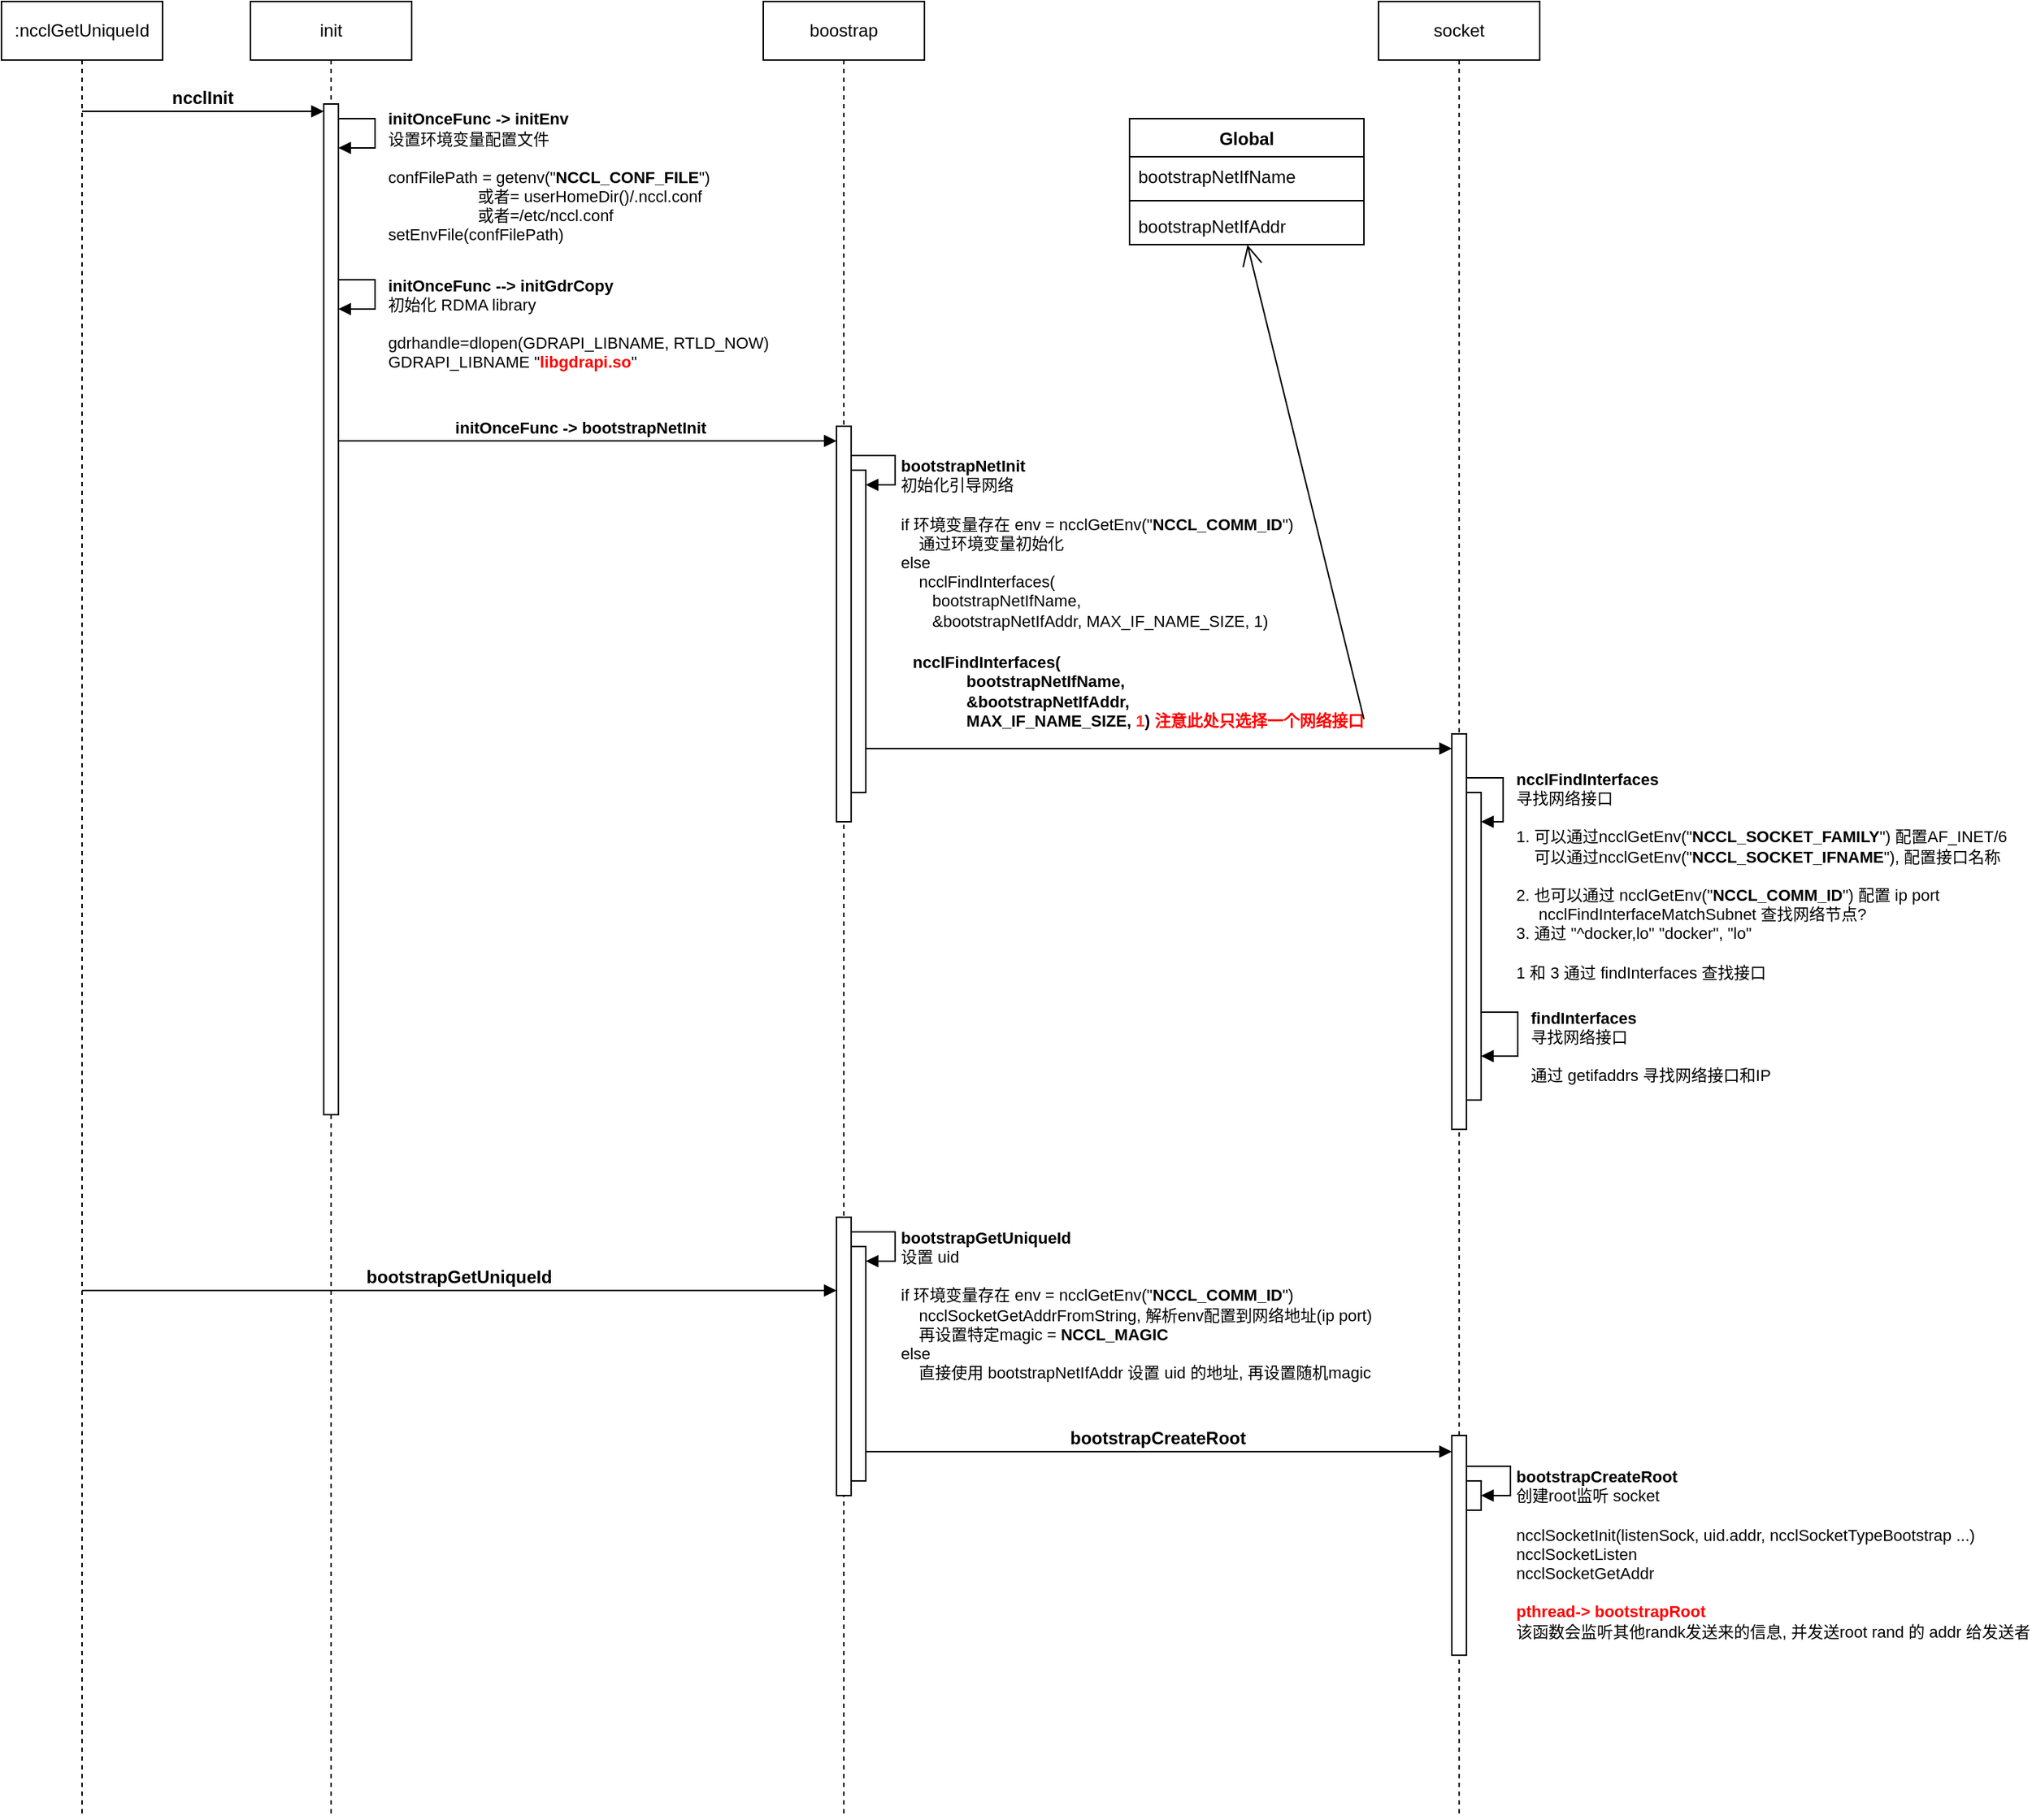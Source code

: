 <mxfile version="24.8.6">
  <diagram name="第 1 页" id="14320MnJ35V0SEXqATan">
    <mxGraphModel dx="1042" dy="627" grid="1" gridSize="10" guides="1" tooltips="1" connect="1" arrows="1" fold="1" page="1" pageScale="1" pageWidth="827" pageHeight="1169" math="0" shadow="0">
      <root>
        <mxCell id="0" />
        <mxCell id="1" parent="0" />
        <mxCell id="3jdIEwmyyq-ADLU8jooS-9" value=":&lt;span style=&quot;text-align: left;&quot;&gt;ncclGetUniqueId&lt;/span&gt;" style="shape=umlLifeline;perimeter=lifelinePerimeter;whiteSpace=wrap;html=1;container=1;dropTarget=0;collapsible=0;recursiveResize=0;outlineConnect=0;portConstraint=eastwest;newEdgeStyle={&quot;curved&quot;:0,&quot;rounded&quot;:0};" parent="1" vertex="1">
          <mxGeometry x="10" y="40" width="110" height="1240" as="geometry" />
        </mxCell>
        <mxCell id="3jdIEwmyyq-ADLU8jooS-10" value="&lt;span style=&quot;text-align: left;&quot;&gt;init&lt;/span&gt;" style="shape=umlLifeline;perimeter=lifelinePerimeter;whiteSpace=wrap;html=1;container=1;dropTarget=0;collapsible=0;recursiveResize=0;outlineConnect=0;portConstraint=eastwest;newEdgeStyle={&quot;curved&quot;:0,&quot;rounded&quot;:0};" parent="1" vertex="1">
          <mxGeometry x="180" y="40" width="110" height="1240" as="geometry" />
        </mxCell>
        <mxCell id="3jdIEwmyyq-ADLU8jooS-12" value="" style="html=1;points=[[0,0,0,0,5],[0,1,0,0,-5],[1,0,0,0,5],[1,1,0,0,-5]];perimeter=orthogonalPerimeter;outlineConnect=0;targetShapes=umlLifeline;portConstraint=eastwest;newEdgeStyle={&quot;curved&quot;:0,&quot;rounded&quot;:0};" parent="3jdIEwmyyq-ADLU8jooS-10" vertex="1">
          <mxGeometry x="50" y="70" width="10" height="690" as="geometry" />
        </mxCell>
        <mxCell id="3jdIEwmyyq-ADLU8jooS-13" value="&lt;b&gt;initOnceFunc -&amp;gt; initEnv&lt;/b&gt;&lt;br&gt;&lt;div&gt;设置环境变量配置文件&lt;/div&gt;&lt;div&gt;&lt;br&gt;&lt;/div&gt;&lt;div&gt;confFilePath = getenv(&quot;&lt;b&gt;NCCL_CONF_FILE&lt;/b&gt;&quot;)&lt;/div&gt;&lt;div&gt;&amp;nbsp; &amp;nbsp; &amp;nbsp; &amp;nbsp; &amp;nbsp; &amp;nbsp; &amp;nbsp; &amp;nbsp; &amp;nbsp; &amp;nbsp; 或者= userHomeDir()/.nccl.conf&lt;/div&gt;&lt;div&gt;&amp;nbsp; &amp;nbsp; &amp;nbsp; &amp;nbsp; &amp;nbsp; &amp;nbsp; &amp;nbsp; &amp;nbsp; &amp;nbsp; &amp;nbsp; 或者=/etc/nccl.conf&lt;/div&gt;&lt;div&gt;setEnvFile(confFilePath)&lt;/div&gt;" style="html=1;align=left;spacingLeft=2;endArrow=block;rounded=0;edgeStyle=orthogonalEdgeStyle;curved=0;rounded=0;" parent="3jdIEwmyyq-ADLU8jooS-10" target="3jdIEwmyyq-ADLU8jooS-12" edge="1">
          <mxGeometry x="0.286" y="21" relative="1" as="geometry">
            <mxPoint x="60" y="80" as="sourcePoint" />
            <Array as="points">
              <mxPoint x="85" y="80" />
              <mxPoint x="85" y="100" />
            </Array>
            <mxPoint x="70" y="100" as="targetPoint" />
            <mxPoint x="5" y="-1" as="offset" />
          </mxGeometry>
        </mxCell>
        <mxCell id="3jdIEwmyyq-ADLU8jooS-11" value="&lt;span style=&quot;font-size: 12px; text-align: left; text-wrap: wrap; background-color: rgb(251, 251, 251);&quot;&gt;&lt;b&gt;ncclInit&lt;/b&gt;&lt;/span&gt;" style="html=1;verticalAlign=bottom;endArrow=block;curved=0;rounded=0;entryX=0;entryY=0;entryDx=0;entryDy=5;entryPerimeter=0;" parent="1" source="3jdIEwmyyq-ADLU8jooS-9" target="3jdIEwmyyq-ADLU8jooS-12" edge="1">
          <mxGeometry x="-0.004" width="80" relative="1" as="geometry">
            <mxPoint x="70" y="200" as="sourcePoint" />
            <mxPoint x="150" y="200" as="targetPoint" />
            <Array as="points">
              <mxPoint x="65" y="115" />
            </Array>
            <mxPoint as="offset" />
          </mxGeometry>
        </mxCell>
        <mxCell id="3jdIEwmyyq-ADLU8jooS-18" value="&lt;div&gt;&lt;b&gt;initOnceFunc --&amp;gt; initGdrCopy&lt;br&gt;&lt;/b&gt;初始化 RDMA library&lt;/div&gt;&lt;div&gt;&lt;br&gt;&lt;/div&gt;&lt;div&gt;gdrhandle=dlopen(GDRAPI_LIBNAME, RTLD_NOW)&lt;br&gt;GDRAPI_LIBNAME&amp;nbsp;&quot;&lt;b&gt;&lt;font color=&quot;#ff0000&quot;&gt;libgdrapi.so&lt;/font&gt;&lt;/b&gt;&quot;&lt;/div&gt;" style="html=1;align=left;spacingLeft=2;endArrow=block;rounded=0;edgeStyle=orthogonalEdgeStyle;curved=0;rounded=0;" parent="1" edge="1">
          <mxGeometry x="0.286" y="11" relative="1" as="geometry">
            <mxPoint x="240" y="230" as="sourcePoint" />
            <Array as="points">
              <mxPoint x="265" y="230" />
              <mxPoint x="265" y="250" />
            </Array>
            <mxPoint x="240" y="250" as="targetPoint" />
            <mxPoint x="5" y="-1" as="offset" />
          </mxGeometry>
        </mxCell>
        <mxCell id="3jdIEwmyyq-ADLU8jooS-21" value="&lt;b&gt;bootstrapNetInit&lt;/b&gt;&lt;br&gt;&lt;div&gt;初始化引导网络&lt;/div&gt;&lt;div&gt;&lt;br&gt;&lt;/div&gt;&lt;div&gt;&lt;div&gt;if 环境变量存在 env = ncclGetEnv(&quot;&lt;b&gt;NCCL_COMM_ID&lt;/b&gt;&quot;)&amp;nbsp;&lt;/div&gt;&lt;div&gt;&amp;nbsp; &amp;nbsp; 通过环境变量初始化&lt;/div&gt;&lt;div&gt;else&amp;nbsp;&lt;br&gt;&amp;nbsp; &amp;nbsp;&amp;nbsp;ncclFindInterfaces(&lt;br&gt;&amp;nbsp; &amp;nbsp; &amp;nbsp; &amp;nbsp;bootstrapNetIfName, &lt;br&gt;&amp;nbsp; &amp;nbsp; &amp;nbsp; &amp;nbsp;&amp;amp;bootstrapNetIfAddr, MAX_IF_NAME_SIZE, 1)&lt;/div&gt;&lt;/div&gt;" style="html=1;align=left;spacingLeft=2;endArrow=block;rounded=0;edgeStyle=orthogonalEdgeStyle;curved=0;rounded=0;" parent="1" target="3jdIEwmyyq-ADLU8jooS-29" edge="1">
          <mxGeometry x="0.429" y="40" relative="1" as="geometry">
            <mxPoint x="590" y="350" as="sourcePoint" />
            <Array as="points">
              <mxPoint x="620" y="350" />
              <mxPoint x="620" y="370" />
            </Array>
            <mxPoint x="590" y="370" as="targetPoint" />
            <mxPoint as="offset" />
          </mxGeometry>
        </mxCell>
        <mxCell id="3jdIEwmyyq-ADLU8jooS-22" value="&lt;span style=&quot;text-align: left;&quot;&gt;boostrap&lt;/span&gt;" style="shape=umlLifeline;perimeter=lifelinePerimeter;whiteSpace=wrap;html=1;container=1;dropTarget=0;collapsible=0;recursiveResize=0;outlineConnect=0;portConstraint=eastwest;newEdgeStyle={&quot;curved&quot;:0,&quot;rounded&quot;:0};" parent="1" vertex="1">
          <mxGeometry x="530" y="40" width="110" height="1240" as="geometry" />
        </mxCell>
        <mxCell id="3jdIEwmyyq-ADLU8jooS-23" value="" style="html=1;points=[[0,0,0,0,5],[0,1,0,0,-5],[1,0,0,0,5],[1,1,0,0,-5]];perimeter=orthogonalPerimeter;outlineConnect=0;targetShapes=umlLifeline;portConstraint=eastwest;newEdgeStyle={&quot;curved&quot;:0,&quot;rounded&quot;:0};" parent="3jdIEwmyyq-ADLU8jooS-22" vertex="1">
          <mxGeometry x="50" y="290" width="10" height="270" as="geometry" />
        </mxCell>
        <mxCell id="3jdIEwmyyq-ADLU8jooS-29" value="" style="html=1;points=[[0,0,0,0,5],[0,1,0,0,-5],[1,0,0,0,5],[1,1,0,0,-5]];perimeter=orthogonalPerimeter;outlineConnect=0;targetShapes=umlLifeline;portConstraint=eastwest;newEdgeStyle={&quot;curved&quot;:0,&quot;rounded&quot;:0};" parent="3jdIEwmyyq-ADLU8jooS-22" vertex="1">
          <mxGeometry x="60" y="320" width="10" height="220" as="geometry" />
        </mxCell>
        <mxCell id="3jdIEwmyyq-ADLU8jooS-48" value="" style="html=1;points=[[0,0,0,0,5],[0,1,0,0,-5],[1,0,0,0,5],[1,1,0,0,-5]];perimeter=orthogonalPerimeter;outlineConnect=0;targetShapes=umlLifeline;portConstraint=eastwest;newEdgeStyle={&quot;curved&quot;:0,&quot;rounded&quot;:0};" parent="3jdIEwmyyq-ADLU8jooS-22" vertex="1">
          <mxGeometry x="60" y="850" width="10" height="160" as="geometry" />
        </mxCell>
        <mxCell id="3jdIEwmyyq-ADLU8jooS-51" value="" style="html=1;points=[[0,0,0,0,5],[0,1,0,0,-5],[1,0,0,0,5],[1,1,0,0,-5]];perimeter=orthogonalPerimeter;outlineConnect=0;targetShapes=umlLifeline;portConstraint=eastwest;newEdgeStyle={&quot;curved&quot;:0,&quot;rounded&quot;:0};" parent="3jdIEwmyyq-ADLU8jooS-22" vertex="1">
          <mxGeometry x="50" y="830" width="10" height="190" as="geometry" />
        </mxCell>
        <mxCell id="3jdIEwmyyq-ADLU8jooS-26" value="&lt;b style=&quot;text-align: left;&quot;&gt;initOnceFunc -&amp;gt;&amp;nbsp;bootstrapNetInit&lt;/b&gt;" style="html=1;verticalAlign=bottom;endArrow=block;curved=0;rounded=0;" parent="1" target="3jdIEwmyyq-ADLU8jooS-23" edge="1">
          <mxGeometry x="-0.004" width="80" relative="1" as="geometry">
            <mxPoint x="240" y="330" as="sourcePoint" />
            <mxPoint x="405" y="330" as="targetPoint" />
            <Array as="points">
              <mxPoint x="240" y="340" />
            </Array>
            <mxPoint as="offset" />
          </mxGeometry>
        </mxCell>
        <mxCell id="3jdIEwmyyq-ADLU8jooS-27" value="&lt;span style=&quot;text-align: left;&quot;&gt;socket&lt;/span&gt;" style="shape=umlLifeline;perimeter=lifelinePerimeter;whiteSpace=wrap;html=1;container=1;dropTarget=0;collapsible=0;recursiveResize=0;outlineConnect=0;portConstraint=eastwest;newEdgeStyle={&quot;curved&quot;:0,&quot;rounded&quot;:0};" parent="1" vertex="1">
          <mxGeometry x="950" y="40" width="110" height="1240" as="geometry" />
        </mxCell>
        <mxCell id="3jdIEwmyyq-ADLU8jooS-28" value="" style="html=1;points=[[0,0,0,0,5],[0,1,0,0,-5],[1,0,0,0,5],[1,1,0,0,-5]];perimeter=orthogonalPerimeter;outlineConnect=0;targetShapes=umlLifeline;portConstraint=eastwest;newEdgeStyle={&quot;curved&quot;:0,&quot;rounded&quot;:0};" parent="3jdIEwmyyq-ADLU8jooS-27" vertex="1">
          <mxGeometry x="50" y="500" width="10" height="270" as="geometry" />
        </mxCell>
        <mxCell id="3jdIEwmyyq-ADLU8jooS-36" value="" style="html=1;points=[[0,0,0,0,5],[0,1,0,0,-5],[1,0,0,0,5],[1,1,0,0,-5]];perimeter=orthogonalPerimeter;outlineConnect=0;targetShapes=umlLifeline;portConstraint=eastwest;newEdgeStyle={&quot;curved&quot;:0,&quot;rounded&quot;:0};" parent="3jdIEwmyyq-ADLU8jooS-27" vertex="1">
          <mxGeometry x="60" y="540" width="10" height="210" as="geometry" />
        </mxCell>
        <mxCell id="3jdIEwmyyq-ADLU8jooS-52" value="" style="html=1;points=[[0,0,0,0,5],[0,1,0,0,-5],[1,0,0,0,5],[1,1,0,0,-5]];perimeter=orthogonalPerimeter;outlineConnect=0;targetShapes=umlLifeline;portConstraint=eastwest;newEdgeStyle={&quot;curved&quot;:0,&quot;rounded&quot;:0};" parent="3jdIEwmyyq-ADLU8jooS-27" vertex="1">
          <mxGeometry x="50" y="979" width="10" height="150" as="geometry" />
        </mxCell>
        <mxCell id="3jdIEwmyyq-ADLU8jooS-53" value="" style="html=1;points=[[0,0,0,0,5],[0,1,0,0,-5],[1,0,0,0,5],[1,1,0,0,-5]];perimeter=orthogonalPerimeter;outlineConnect=0;targetShapes=umlLifeline;portConstraint=eastwest;newEdgeStyle={&quot;curved&quot;:0,&quot;rounded&quot;:0};" parent="3jdIEwmyyq-ADLU8jooS-27" vertex="1">
          <mxGeometry x="60" y="1010" width="10" height="20" as="geometry" />
        </mxCell>
        <mxCell id="3jdIEwmyyq-ADLU8jooS-54" value="&lt;b&gt;bootstrapCreateRoot&lt;br&gt;&lt;/b&gt;创建root监听 socket&lt;br&gt;&lt;div&gt;&lt;br&gt;&lt;/div&gt;&lt;div&gt;ncclSocketInit(listenSock, uid.addr,&amp;nbsp;ncclSocketTypeBootstrap ...)&lt;br&gt;ncclSocketListen&lt;br&gt;ncclSocketGetAddr&lt;br&gt;&lt;br&gt;&lt;b&gt;&lt;font color=&quot;#ff0000&quot;&gt;pthread-&amp;gt; bootstrapRoot&lt;/font&gt;&amp;nbsp;&lt;/b&gt;&lt;br&gt;该函数会监听其他randk发送来的信息, 并发送root rand 的 addr 给发送者&lt;br&gt;&lt;/div&gt;" style="html=1;align=left;spacingLeft=2;endArrow=block;rounded=0;edgeStyle=orthogonalEdgeStyle;curved=0;rounded=0;" parent="3jdIEwmyyq-ADLU8jooS-27" source="3jdIEwmyyq-ADLU8jooS-52" target="3jdIEwmyyq-ADLU8jooS-53" edge="1">
          <mxGeometry x="0.429" y="40" relative="1" as="geometry">
            <mxPoint x="65" y="990" as="sourcePoint" />
            <Array as="points">
              <mxPoint x="90" y="1000" />
              <mxPoint x="90" y="1020" />
            </Array>
            <mxPoint as="offset" />
          </mxGeometry>
        </mxCell>
        <mxCell id="3jdIEwmyyq-ADLU8jooS-30" value="&lt;span style=&quot;&quot;&gt;&lt;b&gt;ncclFindInterfaces&lt;/b&gt;&lt;/span&gt;&lt;b&gt;(&lt;br&gt;&amp;nbsp; &amp;nbsp; &amp;nbsp; &amp;nbsp; &amp;nbsp; &amp;nbsp; bootstrapNetIfName, &lt;br&gt;&lt;div style=&quot;&quot;&gt;&lt;b&gt;&amp;nbsp; &amp;nbsp; &amp;nbsp; &amp;nbsp; &amp;nbsp; &amp;nbsp; &amp;amp;bootstrapNetIfAddr, &lt;br&gt;&amp;nbsp; &amp;nbsp; &amp;nbsp; &amp;nbsp; &amp;nbsp; &amp;nbsp; MAX_IF_NAME_SIZE, &lt;font color=&quot;#ff3333&quot;&gt;1&lt;/font&gt;) &lt;font color=&quot;#ff0000&quot;&gt;注意此处只选择一个网络接口&lt;/font&gt;&lt;/b&gt;&lt;/div&gt;&lt;/b&gt;" style="html=1;verticalAlign=bottom;endArrow=block;curved=0;rounded=0;align=left;" parent="1" edge="1">
          <mxGeometry x="-0.85" y="10" width="80" relative="1" as="geometry">
            <mxPoint x="600" y="550" as="sourcePoint" />
            <mxPoint x="1000" y="550" as="targetPoint" />
            <Array as="points">
              <mxPoint x="600" y="550" />
            </Array>
            <mxPoint as="offset" />
          </mxGeometry>
        </mxCell>
        <mxCell id="3jdIEwmyyq-ADLU8jooS-33" value="&lt;div&gt;&lt;b&gt;ncclFindInterfaces&lt;/b&gt;&lt;b&gt;&lt;br&gt;&lt;/b&gt;寻找网络接口&lt;/div&gt;&lt;div&gt;&lt;br&gt;&lt;/div&gt;&lt;div&gt;1. 可以通过ncclGetEnv(&quot;&lt;b&gt;NCCL_SOCKET_FAMILY&lt;/b&gt;&quot;) 配置AF_INET/6&amp;nbsp;&lt;br&gt;&amp;nbsp; &amp;nbsp; 可以通过ncclGetEnv(&quot;&lt;b&gt;NCCL_SOCKET_IFNAME&lt;/b&gt;&quot;), 配置接口名称&lt;/div&gt;&lt;div&gt;&amp;nbsp; &amp;nbsp;&amp;nbsp;&lt;br&gt;2. 也可以通过&amp;nbsp;ncclGetEnv(&quot;&lt;b&gt;NCCL_COMM_ID&lt;/b&gt;&quot;) 配置 ip port&lt;br&gt;&amp;nbsp; &amp;nbsp; &amp;nbsp;ncclFindInterfaceMatchSubnet 查找网络节点?&lt;br&gt;3. 通过&amp;nbsp;&quot;^docker,lo&quot; &quot;docker&quot;, &quot;lo&quot;&lt;br&gt;&lt;br&gt;1 和 3 通过&amp;nbsp;findInterfaces 查找接口&amp;nbsp;&lt;br&gt;&lt;br&gt;&lt;br&gt;&lt;/div&gt;" style="html=1;align=left;spacingLeft=2;endArrow=block;rounded=0;edgeStyle=orthogonalEdgeStyle;curved=0;rounded=0;" parent="1" edge="1">
          <mxGeometry x="0.571" y="50" relative="1" as="geometry">
            <mxPoint x="1010" y="570" as="sourcePoint" />
            <Array as="points">
              <mxPoint x="1035" y="570" />
              <mxPoint x="1035" y="600" />
              <mxPoint x="1020" y="600" />
            </Array>
            <mxPoint x="1020" y="600" as="targetPoint" />
            <mxPoint x="5" as="offset" />
          </mxGeometry>
        </mxCell>
        <mxCell id="3jdIEwmyyq-ADLU8jooS-37" value="&lt;div&gt;&lt;b&gt;findInterfaces&lt;/b&gt;&lt;br&gt;寻找网络接口&lt;/div&gt;&lt;div&gt;&lt;br&gt;&lt;/div&gt;&lt;div&gt;通过&amp;nbsp;getifaddrs 寻找网络接口和IP&lt;br&gt;&lt;br&gt;&lt;/div&gt;" style="html=1;align=left;spacingLeft=2;endArrow=block;rounded=0;edgeStyle=orthogonalEdgeStyle;curved=0;rounded=0;" parent="1" edge="1">
          <mxGeometry x="0.375" y="-5" relative="1" as="geometry">
            <mxPoint x="1020" y="730" as="sourcePoint" />
            <Array as="points">
              <mxPoint x="1045" y="730" />
              <mxPoint x="1045" y="760" />
            </Array>
            <mxPoint x="1020" y="760" as="targetPoint" />
            <mxPoint x="5" y="5" as="offset" />
          </mxGeometry>
        </mxCell>
        <mxCell id="3jdIEwmyyq-ADLU8jooS-38" value="Global" style="swimlane;fontStyle=1;align=center;verticalAlign=top;childLayout=stackLayout;horizontal=1;startSize=26;horizontalStack=0;resizeParent=1;resizeParentMax=0;resizeLast=0;collapsible=1;marginBottom=0;whiteSpace=wrap;html=1;" parent="1" vertex="1">
          <mxGeometry x="780" y="120" width="160" height="86" as="geometry" />
        </mxCell>
        <mxCell id="3jdIEwmyyq-ADLU8jooS-39" value="bootstrapNetIfName" style="text;strokeColor=none;fillColor=none;align=left;verticalAlign=top;spacingLeft=4;spacingRight=4;overflow=hidden;rotatable=0;points=[[0,0.5],[1,0.5]];portConstraint=eastwest;whiteSpace=wrap;html=1;" parent="3jdIEwmyyq-ADLU8jooS-38" vertex="1">
          <mxGeometry y="26" width="160" height="26" as="geometry" />
        </mxCell>
        <mxCell id="3jdIEwmyyq-ADLU8jooS-40" value="" style="line;strokeWidth=1;fillColor=none;align=left;verticalAlign=middle;spacingTop=-1;spacingLeft=3;spacingRight=3;rotatable=0;labelPosition=right;points=[];portConstraint=eastwest;strokeColor=inherit;" parent="3jdIEwmyyq-ADLU8jooS-38" vertex="1">
          <mxGeometry y="52" width="160" height="8" as="geometry" />
        </mxCell>
        <mxCell id="3jdIEwmyyq-ADLU8jooS-41" value="bootstrapNetIfAddr" style="text;strokeColor=none;fillColor=none;align=left;verticalAlign=top;spacingLeft=4;spacingRight=4;overflow=hidden;rotatable=0;points=[[0,0.5],[1,0.5]];portConstraint=eastwest;whiteSpace=wrap;html=1;" parent="3jdIEwmyyq-ADLU8jooS-38" vertex="1">
          <mxGeometry y="60" width="160" height="26" as="geometry" />
        </mxCell>
        <mxCell id="3jdIEwmyyq-ADLU8jooS-45" value="" style="endArrow=open;endFill=1;endSize=12;html=1;rounded=0;entryX=0.503;entryY=1.006;entryDx=0;entryDy=0;entryPerimeter=0;" parent="1" target="3jdIEwmyyq-ADLU8jooS-41" edge="1">
          <mxGeometry width="160" relative="1" as="geometry">
            <mxPoint x="940" y="530" as="sourcePoint" />
            <mxPoint x="880" y="300" as="targetPoint" />
          </mxGeometry>
        </mxCell>
        <mxCell id="3jdIEwmyyq-ADLU8jooS-47" value="&lt;div style=&quot;text-align: left;&quot;&gt;&lt;span style=&quot;font-size: 12px; text-wrap: wrap;&quot;&gt;&lt;b&gt;bootstrapGetUniqueId&lt;/b&gt;&lt;/span&gt;&lt;/div&gt;" style="html=1;verticalAlign=bottom;endArrow=block;curved=0;rounded=0;" parent="1" source="3jdIEwmyyq-ADLU8jooS-9" edge="1">
          <mxGeometry x="-0.004" width="80" relative="1" as="geometry">
            <mxPoint x="70" y="920" as="sourcePoint" />
            <mxPoint x="580" y="920.0" as="targetPoint" />
            <Array as="points" />
            <mxPoint as="offset" />
          </mxGeometry>
        </mxCell>
        <mxCell id="3jdIEwmyyq-ADLU8jooS-49" value="&lt;div&gt;&lt;b&gt;bootstrapGetUniqueId&lt;br&gt;&lt;/b&gt;设置 uid&lt;/div&gt;&lt;div&gt;&lt;br&gt;&lt;/div&gt;&lt;div&gt;&lt;div&gt;if 环境变量存在 env = ncclGetEnv(&quot;&lt;b&gt;NCCL_COMM_ID&lt;/b&gt;&quot;)&amp;nbsp;&lt;/div&gt;&lt;div&gt;&amp;nbsp; &amp;nbsp; ncclSocketGetAddrFromString, 解析env配置到网络地址(ip port)&lt;br&gt;&amp;nbsp; &amp;nbsp; 再设置特定magic =&amp;nbsp;&lt;b&gt;NCCL_MAGIC&lt;/b&gt;&lt;/div&gt;&lt;div&gt;else&amp;nbsp;&lt;br&gt;&amp;nbsp; &amp;nbsp; 直接使用&amp;nbsp;bootstrapNetIfAddr 设置 uid 的地址, 再设置随机magic&lt;/div&gt;&lt;/div&gt;" style="html=1;align=left;spacingLeft=2;endArrow=block;rounded=0;edgeStyle=orthogonalEdgeStyle;curved=0;rounded=0;" parent="1" edge="1">
          <mxGeometry x="0.429" y="30" relative="1" as="geometry">
            <mxPoint x="590" y="880" as="sourcePoint" />
            <Array as="points">
              <mxPoint x="620" y="880" />
              <mxPoint x="620" y="900" />
            </Array>
            <mxPoint x="600" y="900" as="targetPoint" />
            <mxPoint as="offset" />
          </mxGeometry>
        </mxCell>
        <mxCell id="3jdIEwmyyq-ADLU8jooS-50" value="&lt;div style=&quot;text-align: left;&quot;&gt;&lt;span style=&quot;font-size: 12px; text-wrap: wrap;&quot;&gt;&lt;b&gt;bootstrapCreateRoot&lt;/b&gt;&lt;/span&gt;&lt;br&gt;&lt;/div&gt;" style="html=1;verticalAlign=bottom;endArrow=block;curved=0;rounded=0;" parent="1" target="3jdIEwmyyq-ADLU8jooS-52" edge="1">
          <mxGeometry x="-0.004" width="80" relative="1" as="geometry">
            <mxPoint x="600" y="1030" as="sourcePoint" />
            <mxPoint x="1004.5" y="1020" as="targetPoint" />
            <Array as="points">
              <mxPoint x="600" y="1030" />
            </Array>
            <mxPoint as="offset" />
          </mxGeometry>
        </mxCell>
      </root>
    </mxGraphModel>
  </diagram>
</mxfile>
